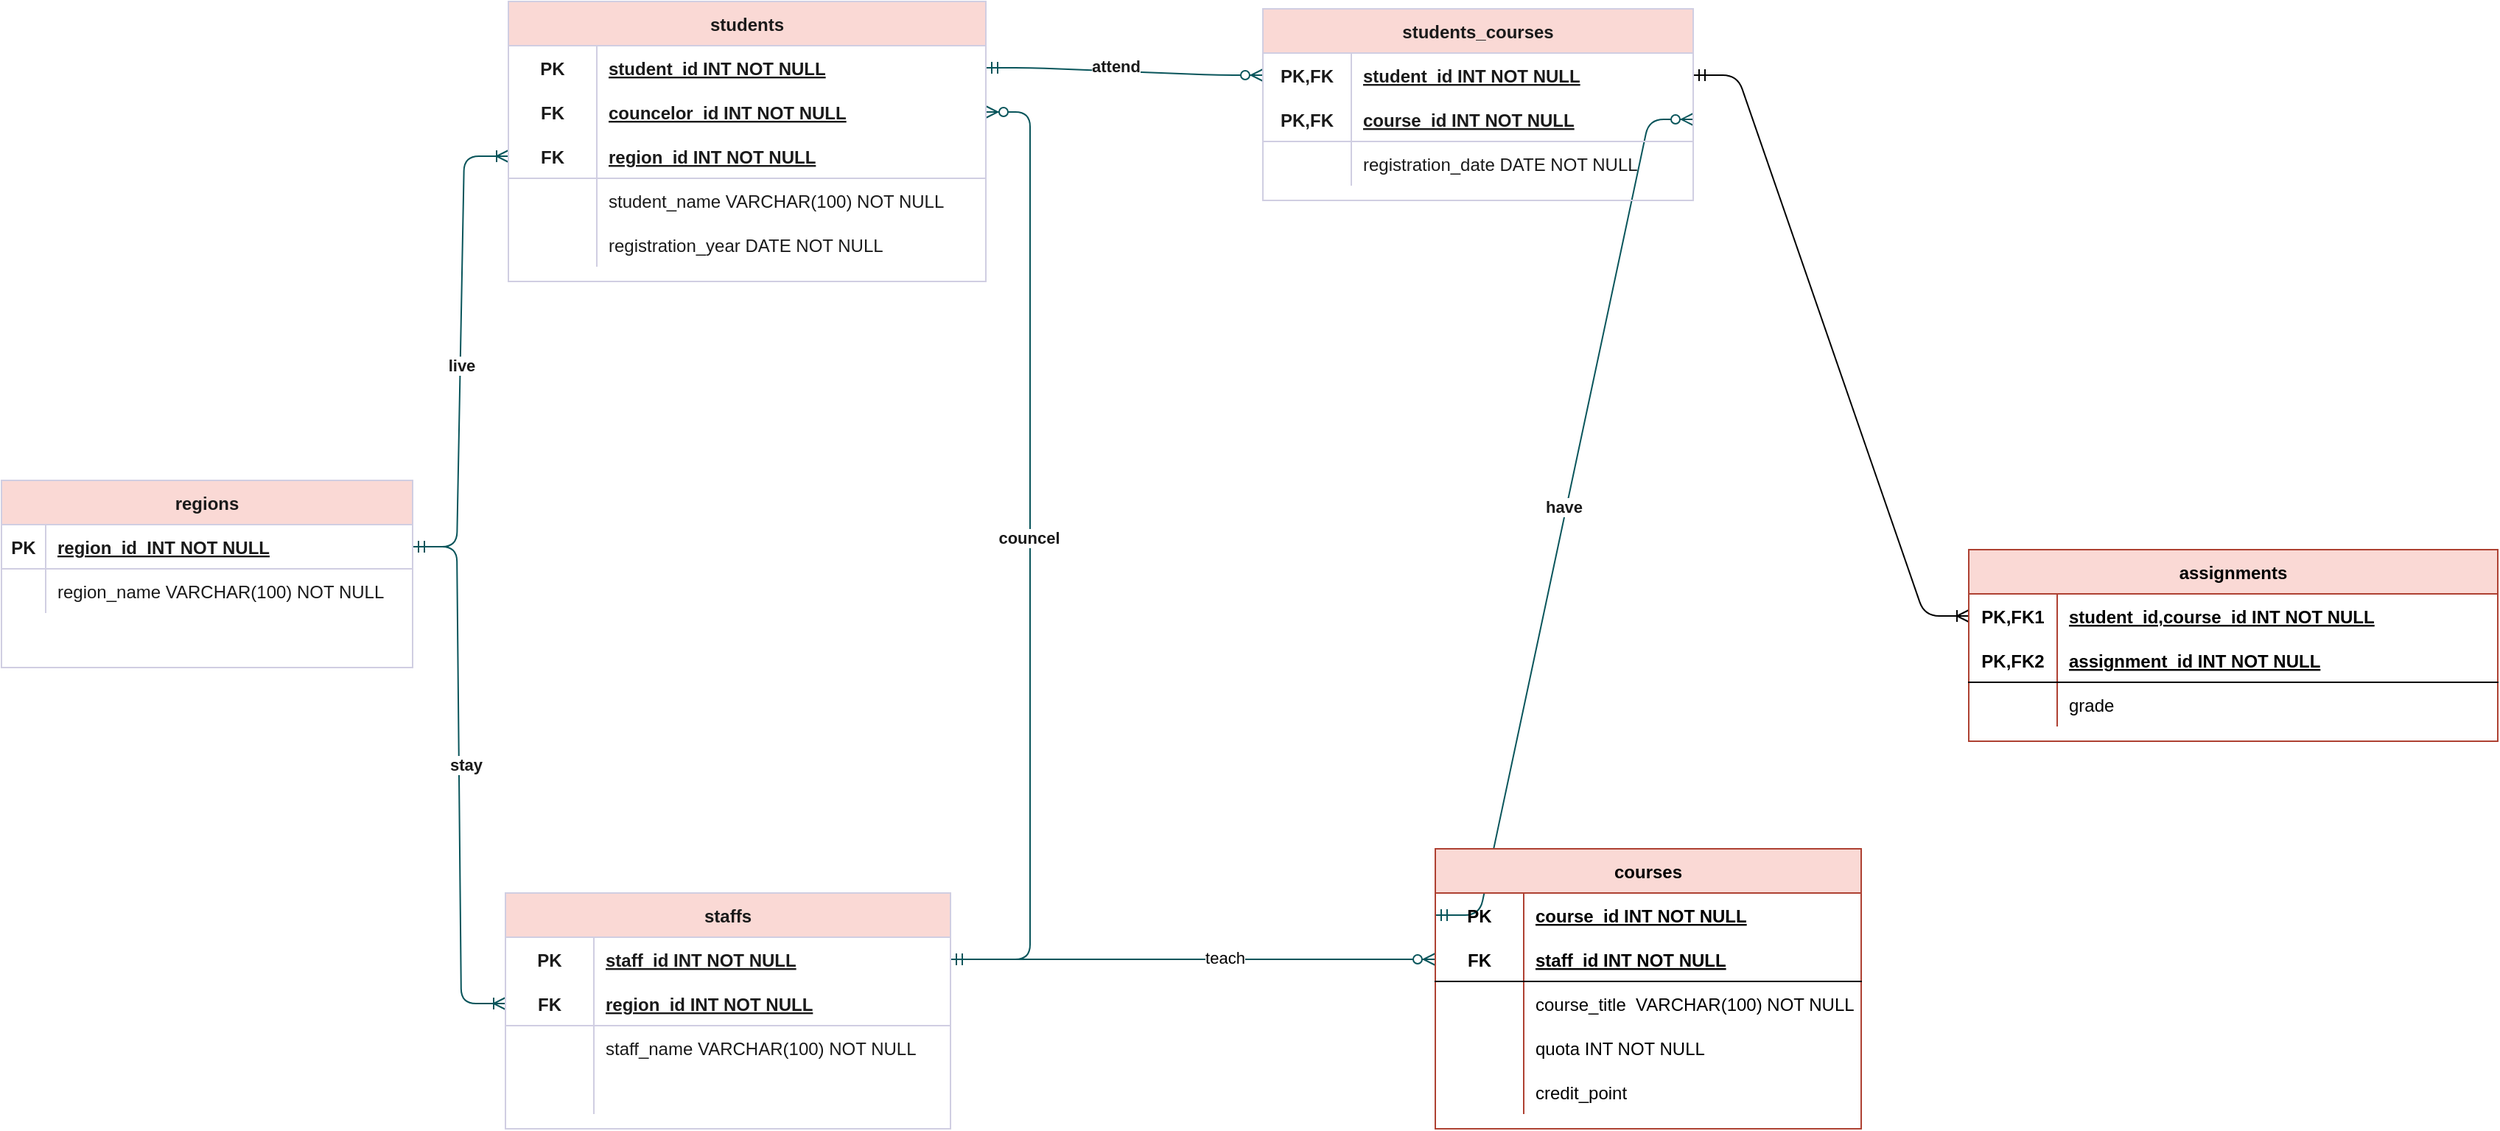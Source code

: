 <mxfile version="13.7.3" type="device"><diagram id="R2lEEEUBdFMjLlhIrx00" name="Page-1"><mxGraphModel dx="1787" dy="1320" grid="0" gridSize="10" guides="1" tooltips="1" connect="1" arrows="1" fold="1" page="1" pageScale="1" pageWidth="3300" pageHeight="4681" math="0" shadow="0" extFonts="Permanent Marker^https://fonts.googleapis.com/css?family=Permanent+Marker"><root><mxCell id="0"/><mxCell id="1" parent="0"/><mxCell id="acaq8PzSaZzqpym-FmVn-149" value="" style="edgeStyle=entityRelationEdgeStyle;fontSize=12;html=1;endArrow=ERmandOne;startArrow=ERzeroToMany;entryX=0;entryY=0.5;entryDx=0;entryDy=0;exitX=1;exitY=0.5;exitDx=0;exitDy=0;strokeColor=#09555B;fontColor=#1A1A1A;" parent="1" source="acaq8PzSaZzqpym-FmVn-139" target="nQ7LHqdyFCKgJ2_P7RCu-38" edge="1"><mxGeometry width="100" height="100" relative="1" as="geometry"><mxPoint x="540" y="1005" as="sourcePoint"/><mxPoint x="1060" y="1245" as="targetPoint"/></mxGeometry></mxCell><mxCell id="acaq8PzSaZzqpym-FmVn-166" value="have" style="edgeLabel;html=1;align=center;verticalAlign=middle;resizable=0;points=[];fontStyle=1;fontColor=#1A1A1A;" parent="acaq8PzSaZzqpym-FmVn-149" vertex="1" connectable="0"><mxGeometry x="-0.022" y="-2" relative="1" as="geometry"><mxPoint as="offset"/></mxGeometry></mxCell><mxCell id="acaq8PzSaZzqpym-FmVn-133" value="" style="edgeStyle=entityRelationEdgeStyle;fontSize=12;html=1;endArrow=ERoneToMany;startArrow=ERmandOne;exitX=1;exitY=0.5;exitDx=0;exitDy=0;entryX=0;entryY=0.5;entryDx=0;entryDy=0;strokeColor=#09555B;fontColor=#1A1A1A;" parent="1" source="acaq8PzSaZzqpym-FmVn-57" target="acaq8PzSaZzqpym-FmVn-31" edge="1"><mxGeometry width="100" height="100" relative="1" as="geometry"><mxPoint x="290" y="1305" as="sourcePoint"/><mxPoint x="240" y="980" as="targetPoint"/></mxGeometry></mxCell><mxCell id="acaq8PzSaZzqpym-FmVn-159" value="live" style="edgeLabel;html=1;align=center;verticalAlign=middle;resizable=0;points=[];fontStyle=1;fontColor=#1A1A1A;" parent="acaq8PzSaZzqpym-FmVn-133" vertex="1" connectable="0"><mxGeometry x="-0.059" relative="1" as="geometry"><mxPoint as="offset"/></mxGeometry></mxCell><mxCell id="acaq8PzSaZzqpym-FmVn-134" value="" style="edgeStyle=entityRelationEdgeStyle;fontSize=12;html=1;endArrow=ERoneToMany;startArrow=ERmandOne;exitX=1;exitY=0.5;exitDx=0;exitDy=0;entryX=0;entryY=0.5;entryDx=0;entryDy=0;strokeColor=#09555B;fontColor=#1A1A1A;" parent="1" source="acaq8PzSaZzqpym-FmVn-57" target="acaq8PzSaZzqpym-FmVn-47" edge="1"><mxGeometry width="100" height="100" relative="1" as="geometry"><mxPoint x="490" y="1350" as="sourcePoint"/><mxPoint x="590" y="1250" as="targetPoint"/></mxGeometry></mxCell><mxCell id="acaq8PzSaZzqpym-FmVn-158" value="stay" style="edgeLabel;html=1;align=center;verticalAlign=middle;resizable=0;points=[];fontStyle=1;fontColor=#1A1A1A;" parent="acaq8PzSaZzqpym-FmVn-134" vertex="1" connectable="0"><mxGeometry x="-0.04" y="4" relative="1" as="geometry"><mxPoint as="offset"/></mxGeometry></mxCell><mxCell id="acaq8PzSaZzqpym-FmVn-148" value="" style="edgeStyle=entityRelationEdgeStyle;fontSize=12;html=1;endArrow=ERzeroToMany;startArrow=ERmandOne;entryX=0;entryY=0.5;entryDx=0;entryDy=0;exitX=1;exitY=0.5;exitDx=0;exitDy=0;strokeColor=#09555B;fontColor=#1A1A1A;" parent="1" source="acaq8PzSaZzqpym-FmVn-28" target="acaq8PzSaZzqpym-FmVn-136" edge="1"><mxGeometry width="100" height="100" relative="1" as="geometry"><mxPoint x="490" y="1350" as="sourcePoint"/><mxPoint x="590" y="1250" as="targetPoint"/></mxGeometry></mxCell><mxCell id="acaq8PzSaZzqpym-FmVn-165" value="attend" style="edgeLabel;html=1;align=center;verticalAlign=middle;resizable=0;points=[];fontStyle=1;fontColor=#1A1A1A;" parent="acaq8PzSaZzqpym-FmVn-148" vertex="1" connectable="0"><mxGeometry x="-0.068" y="3" relative="1" as="geometry"><mxPoint as="offset"/></mxGeometry></mxCell><mxCell id="MPMCWRsoaLhS36ZrLEX6-20" value="" style="edgeStyle=entityRelationEdgeStyle;fontSize=12;html=1;endArrow=ERzeroToMany;startArrow=ERmandOne;exitX=1;exitY=0.5;exitDx=0;exitDy=0;strokeColor=#09555B;fontColor=#1A1A1A;" parent="1" source="acaq8PzSaZzqpym-FmVn-44" target="MPMCWRsoaLhS36ZrLEX6-17" edge="1"><mxGeometry width="100" height="100" relative="1" as="geometry"><mxPoint x="430" y="1380" as="sourcePoint"/><mxPoint x="530" y="1280" as="targetPoint"/></mxGeometry></mxCell><mxCell id="MPMCWRsoaLhS36ZrLEX6-21" value="councel" style="edgeLabel;html=1;align=center;verticalAlign=middle;resizable=0;points=[];fontStyle=1;fontColor=#1A1A1A;" parent="MPMCWRsoaLhS36ZrLEX6-20" vertex="1" connectable="0"><mxGeometry x="0.033" y="1" relative="1" as="geometry"><mxPoint as="offset"/></mxGeometry></mxCell><mxCell id="MPMCWRsoaLhS36ZrLEX6-37" value="" style="edgeStyle=entityRelationEdgeStyle;fontSize=12;html=1;endArrow=ERzeroToMany;startArrow=ERmandOne;strokeColor=#09555B;exitX=1;exitY=0.5;exitDx=0;exitDy=0;entryX=0;entryY=0.5;entryDx=0;entryDy=0;fontColor=#1A1A1A;" parent="1" source="acaq8PzSaZzqpym-FmVn-44" target="nQ7LHqdyFCKgJ2_P7RCu-41" edge="1"><mxGeometry width="100" height="100" relative="1" as="geometry"><mxPoint x="700" y="1480" as="sourcePoint"/><mxPoint x="730" y="1615" as="targetPoint"/></mxGeometry></mxCell><mxCell id="nQ7LHqdyFCKgJ2_P7RCu-66" value="teach" style="edgeLabel;html=1;align=center;verticalAlign=middle;resizable=0;points=[];" parent="MPMCWRsoaLhS36ZrLEX6-37" vertex="1" connectable="0"><mxGeometry x="0.126" y="1" relative="1" as="geometry"><mxPoint x="1" as="offset"/></mxGeometry></mxCell><mxCell id="nQ7LHqdyFCKgJ2_P7RCu-37" value="courses" style="shape=table;startSize=30;container=1;collapsible=1;childLayout=tableLayout;fixedRows=1;rowLines=0;fontStyle=1;align=center;resizeLast=1;fillColor=#fad9d5;strokeColor=#ae4132;" parent="1" vertex="1"><mxGeometry x="1022" y="1500" width="289" height="190" as="geometry"/></mxCell><mxCell id="nQ7LHqdyFCKgJ2_P7RCu-38" value="" style="shape=partialRectangle;collapsible=0;dropTarget=0;pointerEvents=0;fillColor=none;top=0;left=0;bottom=0;right=0;points=[[0,0.5],[1,0.5]];portConstraint=eastwest;" parent="nQ7LHqdyFCKgJ2_P7RCu-37" vertex="1"><mxGeometry y="30" width="289" height="30" as="geometry"/></mxCell><mxCell id="nQ7LHqdyFCKgJ2_P7RCu-39" value="PK" style="shape=partialRectangle;connectable=0;fillColor=none;top=0;left=0;bottom=0;right=0;fontStyle=1;overflow=hidden;" parent="nQ7LHqdyFCKgJ2_P7RCu-38" vertex="1"><mxGeometry width="60" height="30" as="geometry"/></mxCell><mxCell id="nQ7LHqdyFCKgJ2_P7RCu-40" value="course_id INT NOT NULL" style="shape=partialRectangle;connectable=0;fillColor=none;top=0;left=0;bottom=0;right=0;align=left;spacingLeft=6;fontStyle=5;overflow=hidden;" parent="nQ7LHqdyFCKgJ2_P7RCu-38" vertex="1"><mxGeometry x="60" width="229" height="30" as="geometry"/></mxCell><mxCell id="nQ7LHqdyFCKgJ2_P7RCu-41" value="" style="shape=partialRectangle;collapsible=0;dropTarget=0;pointerEvents=0;fillColor=none;top=0;left=0;bottom=1;right=0;points=[[0,0.5],[1,0.5]];portConstraint=eastwest;" parent="nQ7LHqdyFCKgJ2_P7RCu-37" vertex="1"><mxGeometry y="60" width="289" height="30" as="geometry"/></mxCell><mxCell id="nQ7LHqdyFCKgJ2_P7RCu-42" value="FK" style="shape=partialRectangle;connectable=0;fillColor=none;top=0;left=0;bottom=0;right=0;fontStyle=1;overflow=hidden;" parent="nQ7LHqdyFCKgJ2_P7RCu-41" vertex="1"><mxGeometry width="60" height="30" as="geometry"/></mxCell><mxCell id="nQ7LHqdyFCKgJ2_P7RCu-43" value="staff_id INT NOT NULL" style="shape=partialRectangle;connectable=0;fillColor=none;top=0;left=0;bottom=0;right=0;align=left;spacingLeft=6;fontStyle=5;overflow=hidden;" parent="nQ7LHqdyFCKgJ2_P7RCu-41" vertex="1"><mxGeometry x="60" width="229" height="30" as="geometry"/></mxCell><mxCell id="nQ7LHqdyFCKgJ2_P7RCu-44" value="" style="shape=partialRectangle;collapsible=0;dropTarget=0;pointerEvents=0;fillColor=none;top=0;left=0;bottom=0;right=0;points=[[0,0.5],[1,0.5]];portConstraint=eastwest;" parent="nQ7LHqdyFCKgJ2_P7RCu-37" vertex="1"><mxGeometry y="90" width="289" height="30" as="geometry"/></mxCell><mxCell id="nQ7LHqdyFCKgJ2_P7RCu-45" value="" style="shape=partialRectangle;connectable=0;fillColor=none;top=0;left=0;bottom=0;right=0;editable=1;overflow=hidden;" parent="nQ7LHqdyFCKgJ2_P7RCu-44" vertex="1"><mxGeometry width="60" height="30" as="geometry"/></mxCell><mxCell id="nQ7LHqdyFCKgJ2_P7RCu-46" value="course_title  VARCHAR(100) NOT NULL " style="shape=partialRectangle;connectable=0;fillColor=none;top=0;left=0;bottom=0;right=0;align=left;spacingLeft=6;overflow=hidden;" parent="nQ7LHqdyFCKgJ2_P7RCu-44" vertex="1"><mxGeometry x="60" width="229" height="30" as="geometry"/></mxCell><mxCell id="nQ7LHqdyFCKgJ2_P7RCu-47" value="" style="shape=partialRectangle;collapsible=0;dropTarget=0;pointerEvents=0;fillColor=none;top=0;left=0;bottom=0;right=0;points=[[0,0.5],[1,0.5]];portConstraint=eastwest;" parent="nQ7LHqdyFCKgJ2_P7RCu-37" vertex="1"><mxGeometry y="120" width="289" height="30" as="geometry"/></mxCell><mxCell id="nQ7LHqdyFCKgJ2_P7RCu-48" value="" style="shape=partialRectangle;connectable=0;fillColor=none;top=0;left=0;bottom=0;right=0;editable=1;overflow=hidden;" parent="nQ7LHqdyFCKgJ2_P7RCu-47" vertex="1"><mxGeometry width="60" height="30" as="geometry"/></mxCell><mxCell id="nQ7LHqdyFCKgJ2_P7RCu-49" value="quota INT NOT NULL" style="shape=partialRectangle;connectable=0;fillColor=none;top=0;left=0;bottom=0;right=0;align=left;spacingLeft=6;overflow=hidden;" parent="nQ7LHqdyFCKgJ2_P7RCu-47" vertex="1"><mxGeometry x="60" width="229" height="30" as="geometry"/></mxCell><mxCell id="nQ7LHqdyFCKgJ2_P7RCu-63" value="" style="shape=partialRectangle;collapsible=0;dropTarget=0;pointerEvents=0;fillColor=none;top=0;left=0;bottom=0;right=0;points=[[0,0.5],[1,0.5]];portConstraint=eastwest;" parent="nQ7LHqdyFCKgJ2_P7RCu-37" vertex="1"><mxGeometry y="150" width="289" height="30" as="geometry"/></mxCell><mxCell id="nQ7LHqdyFCKgJ2_P7RCu-64" value="" style="shape=partialRectangle;connectable=0;fillColor=none;top=0;left=0;bottom=0;right=0;editable=1;overflow=hidden;" parent="nQ7LHqdyFCKgJ2_P7RCu-63" vertex="1"><mxGeometry width="60" height="30" as="geometry"/></mxCell><mxCell id="nQ7LHqdyFCKgJ2_P7RCu-65" value="credit_point" style="shape=partialRectangle;connectable=0;fillColor=none;top=0;left=0;bottom=0;right=0;align=left;spacingLeft=6;overflow=hidden;" parent="nQ7LHqdyFCKgJ2_P7RCu-63" vertex="1"><mxGeometry x="60" width="229" height="30" as="geometry"/></mxCell><mxCell id="acaq8PzSaZzqpym-FmVn-27" value="students" style="shape=table;startSize=30;container=1;collapsible=1;childLayout=tableLayout;fixedRows=1;rowLines=0;fontStyle=1;align=center;resizeLast=1;fillColor=#FAD9D5;strokeColor=#D0CEE2;fontColor=#1A1A1A;" parent="1" vertex="1"><mxGeometry x="393" y="925" width="324" height="190" as="geometry"/></mxCell><mxCell id="acaq8PzSaZzqpym-FmVn-28" value="" style="shape=partialRectangle;collapsible=0;dropTarget=0;pointerEvents=0;fillColor=none;top=0;left=0;bottom=0;right=0;points=[[0,0.5],[1,0.5]];portConstraint=eastwest;strokeColor=#D0CEE2;fontColor=#1A1A1A;" parent="acaq8PzSaZzqpym-FmVn-27" vertex="1"><mxGeometry y="30" width="324" height="30" as="geometry"/></mxCell><mxCell id="acaq8PzSaZzqpym-FmVn-29" value="PK" style="shape=partialRectangle;connectable=0;fillColor=none;top=0;left=0;bottom=0;right=0;fontStyle=1;overflow=hidden;strokeColor=#D0CEE2;fontColor=#1A1A1A;" parent="acaq8PzSaZzqpym-FmVn-28" vertex="1"><mxGeometry width="60" height="30" as="geometry"/></mxCell><mxCell id="acaq8PzSaZzqpym-FmVn-30" value="student_id INT NOT NULL" style="shape=partialRectangle;connectable=0&#10;;fillColor=none;top=0;left=0;bottom=0;right=0;align=left;spacingLeft=6;fontStyle=5;overflow=hidden;strokeColor=#D0CEE2;fontColor=#1A1A1A;" parent="acaq8PzSaZzqpym-FmVn-28" vertex="1"><mxGeometry x="60" width="264" height="30" as="geometry"/></mxCell><mxCell id="MPMCWRsoaLhS36ZrLEX6-17" value="" style="shape=partialRectangle;collapsible=0;dropTarget=0;pointerEvents=0;fillColor=none;top=0;left=0;bottom=0;right=0;points=[[0,0.5],[1,0.5]];portConstraint=eastwest;strokeColor=#D0CEE2;fontColor=#1A1A1A;" parent="acaq8PzSaZzqpym-FmVn-27" vertex="1"><mxGeometry y="60" width="324" height="30" as="geometry"/></mxCell><mxCell id="MPMCWRsoaLhS36ZrLEX6-18" value="FK" style="shape=partialRectangle;connectable=0;fillColor=none;top=0;left=0;bottom=0;right=0;fontStyle=1;overflow=hidden;strokeColor=#D0CEE2;fontColor=#1A1A1A;" parent="MPMCWRsoaLhS36ZrLEX6-17" vertex="1"><mxGeometry width="60" height="30" as="geometry"/></mxCell><mxCell id="MPMCWRsoaLhS36ZrLEX6-19" value="councelor_id INT NOT NULL" style="shape=partialRectangle;connectable=0&#10;;fillColor=none;top=0;left=0;bottom=0;right=0;align=left;spacingLeft=6;fontStyle=5;overflow=hidden;strokeColor=#D0CEE2;fontColor=#1A1A1A;" parent="MPMCWRsoaLhS36ZrLEX6-17" vertex="1"><mxGeometry x="60" width="264" height="30" as="geometry"/></mxCell><mxCell id="acaq8PzSaZzqpym-FmVn-31" value="" style="shape=partialRectangle;collapsible=0;dropTarget=0;pointerEvents=0;fillColor=none;top=0;left=0;bottom=1;right=0;points=[[0,0.5],[1,0.5]];portConstraint=eastwest;strokeColor=#D0CEE2;fontColor=#1A1A1A;" parent="acaq8PzSaZzqpym-FmVn-27" vertex="1"><mxGeometry y="90" width="324" height="30" as="geometry"/></mxCell><mxCell id="acaq8PzSaZzqpym-FmVn-32" value="FK" style="shape=partialRectangle;connectable=0;fillColor=none;top=0;left=0;bottom=0;right=0;fontStyle=1;overflow=hidden;strokeColor=#D0CEE2;fontColor=#1A1A1A;" parent="acaq8PzSaZzqpym-FmVn-31" vertex="1"><mxGeometry width="60" height="30" as="geometry"/></mxCell><mxCell id="acaq8PzSaZzqpym-FmVn-33" value="region_id INT NOT NULL" style="shape=partialRectangle;connectable=0;fillColor=none;top=0;left=0;bottom=0;right=0;align=left;spacingLeft=6;fontStyle=5;overflow=hidden;strokeColor=#D0CEE2;fontColor=#1A1A1A;" parent="acaq8PzSaZzqpym-FmVn-31" vertex="1"><mxGeometry x="60" width="264" height="30" as="geometry"/></mxCell><mxCell id="acaq8PzSaZzqpym-FmVn-34" value="" style="shape=partialRectangle;collapsible=0;dropTarget=0;pointerEvents=0;fillColor=none;top=0;left=0;bottom=0;right=0;points=[[0,0.5],[1,0.5]];portConstraint=eastwest;strokeColor=#D0CEE2;fontColor=#1A1A1A;" parent="acaq8PzSaZzqpym-FmVn-27" vertex="1"><mxGeometry y="120" width="324" height="30" as="geometry"/></mxCell><mxCell id="acaq8PzSaZzqpym-FmVn-35" value="" style="shape=partialRectangle;connectable=0;fillColor=none;top=0;left=0;bottom=0;right=0;editable=1;overflow=hidden;strokeColor=#D0CEE2;fontColor=#1A1A1A;" parent="acaq8PzSaZzqpym-FmVn-34" vertex="1"><mxGeometry width="60" height="30" as="geometry"/></mxCell><mxCell id="acaq8PzSaZzqpym-FmVn-36" value="student_name VARCHAR(100) NOT NULL" style="shape=partialRectangle;connectable=0;fillColor=none;top=0;left=0;bottom=0;right=0;align=left;spacingLeft=6;overflow=hidden;strokeColor=#D0CEE2;fontColor=#1A1A1A;" parent="acaq8PzSaZzqpym-FmVn-34" vertex="1"><mxGeometry x="60" width="264" height="30" as="geometry"/></mxCell><mxCell id="acaq8PzSaZzqpym-FmVn-37" value="" style="shape=partialRectangle;collapsible=0;dropTarget=0;pointerEvents=0;fillColor=none;top=0;left=0;bottom=0;right=0;points=[[0,0.5],[1,0.5]];portConstraint=eastwest;strokeColor=#D0CEE2;fontColor=#1A1A1A;" parent="acaq8PzSaZzqpym-FmVn-27" vertex="1"><mxGeometry y="150" width="324" height="30" as="geometry"/></mxCell><mxCell id="acaq8PzSaZzqpym-FmVn-38" value="" style="shape=partialRectangle;connectable=0;fillColor=none;top=0;left=0;bottom=0;right=0;editable=1;overflow=hidden;strokeColor=#D0CEE2;fontColor=#1A1A1A;" parent="acaq8PzSaZzqpym-FmVn-37" vertex="1"><mxGeometry width="60" height="30" as="geometry"/></mxCell><mxCell id="acaq8PzSaZzqpym-FmVn-39" value="registration_year DATE NOT NULL" style="shape=partialRectangle;connectable=0;fillColor=none;top=0;left=0;bottom=0;right=0;align=left;spacingLeft=6;overflow=hidden;strokeColor=#D0CEE2;fontColor=#1A1A1A;" parent="acaq8PzSaZzqpym-FmVn-37" vertex="1"><mxGeometry x="60" width="264" height="30" as="geometry"/></mxCell><mxCell id="acaq8PzSaZzqpym-FmVn-56" value="regions" style="shape=table;startSize=30;container=1;collapsible=1;childLayout=tableLayout;fixedRows=1;rowLines=0;fontStyle=1;align=center;resizeLast=1;fillColor=#FAD9D5;strokeColor=#D0CEE2;fontColor=#1A1A1A;" parent="1" vertex="1"><mxGeometry x="49" y="1250" width="279" height="127" as="geometry"/></mxCell><mxCell id="acaq8PzSaZzqpym-FmVn-57" value="" style="shape=partialRectangle;collapsible=0;dropTarget=0;pointerEvents=0;fillColor=none;top=0;left=0;bottom=1;right=0;points=[[0,0.5],[1,0.5]];portConstraint=eastwest;strokeColor=#D0CEE2;fontColor=#1A1A1A;" parent="acaq8PzSaZzqpym-FmVn-56" vertex="1"><mxGeometry y="30" width="279" height="30" as="geometry"/></mxCell><mxCell id="acaq8PzSaZzqpym-FmVn-58" value="PK" style="shape=partialRectangle;connectable=0;fillColor=none;top=0;left=0;bottom=0;right=0;fontStyle=1;overflow=hidden;strokeColor=#D0CEE2;fontColor=#1A1A1A;" parent="acaq8PzSaZzqpym-FmVn-57" vertex="1"><mxGeometry width="30" height="30" as="geometry"/></mxCell><mxCell id="acaq8PzSaZzqpym-FmVn-59" value="region_id  INT NOT NULL" style="shape=partialRectangle;connectable=0;fillColor=none;top=0;left=0;bottom=0;right=0;align=left;spacingLeft=6;fontStyle=5;overflow=hidden;strokeColor=#D0CEE2;fontColor=#1A1A1A;" parent="acaq8PzSaZzqpym-FmVn-57" vertex="1"><mxGeometry x="30" width="249" height="30" as="geometry"/></mxCell><mxCell id="acaq8PzSaZzqpym-FmVn-60" value="" style="shape=partialRectangle;collapsible=0;dropTarget=0;pointerEvents=0;fillColor=none;top=0;left=0;bottom=0;right=0;points=[[0,0.5],[1,0.5]];portConstraint=eastwest;strokeColor=#D0CEE2;fontColor=#1A1A1A;" parent="acaq8PzSaZzqpym-FmVn-56" vertex="1"><mxGeometry y="60" width="279" height="30" as="geometry"/></mxCell><mxCell id="acaq8PzSaZzqpym-FmVn-61" value="" style="shape=partialRectangle;connectable=0;fillColor=none;top=0;left=0;bottom=0;right=0;editable=1;overflow=hidden;strokeColor=#D0CEE2;fontColor=#1A1A1A;" parent="acaq8PzSaZzqpym-FmVn-60" vertex="1"><mxGeometry width="30" height="30" as="geometry"/></mxCell><mxCell id="acaq8PzSaZzqpym-FmVn-62" value="region_name VARCHAR(100) NOT NULL" style="shape=partialRectangle;connectable=0;fillColor=none;top=0;left=0;bottom=0;right=0;align=left;spacingLeft=6;overflow=hidden;strokeColor=#D0CEE2;fontColor=#1A1A1A;" parent="acaq8PzSaZzqpym-FmVn-60" vertex="1"><mxGeometry x="30" width="249" height="30" as="geometry"/></mxCell><mxCell id="acaq8PzSaZzqpym-FmVn-43" value="staffs" style="shape=table;startSize=30;container=1;collapsible=1;childLayout=tableLayout;fixedRows=1;rowLines=0;fontStyle=1;align=center;resizeLast=1;fillColor=#FAD9D5;strokeColor=#D0CEE2;fontColor=#1A1A1A;" parent="1" vertex="1"><mxGeometry x="391" y="1530" width="302" height="160" as="geometry"/></mxCell><mxCell id="acaq8PzSaZzqpym-FmVn-44" value="" style="shape=partialRectangle;collapsible=0;dropTarget=0;pointerEvents=0;fillColor=none;top=0;left=0;bottom=0;right=0;points=[[0,0.5],[1,0.5]];portConstraint=eastwest;strokeColor=#D0CEE2;fontColor=#1A1A1A;" parent="acaq8PzSaZzqpym-FmVn-43" vertex="1"><mxGeometry y="30" width="302" height="30" as="geometry"/></mxCell><mxCell id="acaq8PzSaZzqpym-FmVn-45" value="PK" style="shape=partialRectangle;connectable=0;fillColor=none;top=0;left=0;bottom=0;right=0;fontStyle=1;overflow=hidden;strokeColor=#D0CEE2;fontColor=#1A1A1A;" parent="acaq8PzSaZzqpym-FmVn-44" vertex="1"><mxGeometry width="60" height="30" as="geometry"/></mxCell><mxCell id="acaq8PzSaZzqpym-FmVn-46" value="staff_id INT NOT NULL" style="shape=partialRectangle;connectable=0;fillColor=none;top=0;left=0;bottom=0;right=0;align=left;spacingLeft=6;fontStyle=5;overflow=hidden;strokeColor=#D0CEE2;fontColor=#1A1A1A;" parent="acaq8PzSaZzqpym-FmVn-44" vertex="1"><mxGeometry x="60" width="242" height="30" as="geometry"/></mxCell><mxCell id="acaq8PzSaZzqpym-FmVn-47" value="" style="shape=partialRectangle;collapsible=0;dropTarget=0;pointerEvents=0;fillColor=none;top=0;left=0;bottom=1;right=0;points=[[0,0.5],[1,0.5]];portConstraint=eastwest;strokeColor=#D0CEE2;fontColor=#1A1A1A;" parent="acaq8PzSaZzqpym-FmVn-43" vertex="1"><mxGeometry y="60" width="302" height="30" as="geometry"/></mxCell><mxCell id="acaq8PzSaZzqpym-FmVn-48" value="FK" style="shape=partialRectangle;connectable=0;fillColor=none;top=0;left=0;bottom=0;right=0;fontStyle=1;overflow=hidden;strokeColor=#D0CEE2;fontColor=#1A1A1A;" parent="acaq8PzSaZzqpym-FmVn-47" vertex="1"><mxGeometry width="60" height="30" as="geometry"/></mxCell><mxCell id="acaq8PzSaZzqpym-FmVn-49" value="region_id INT NOT NULL" style="shape=partialRectangle;connectable=0;fillColor=none;top=0;left=0;bottom=0;right=0;align=left;spacingLeft=6;fontStyle=5;overflow=hidden;strokeColor=#D0CEE2;fontColor=#1A1A1A;" parent="acaq8PzSaZzqpym-FmVn-47" vertex="1"><mxGeometry x="60" width="242" height="30" as="geometry"/></mxCell><mxCell id="acaq8PzSaZzqpym-FmVn-50" value="" style="shape=partialRectangle;collapsible=0;dropTarget=0;pointerEvents=0;fillColor=none;top=0;left=0;bottom=0;right=0;points=[[0,0.5],[1,0.5]];portConstraint=eastwest;strokeColor=#D0CEE2;fontColor=#1A1A1A;" parent="acaq8PzSaZzqpym-FmVn-43" vertex="1"><mxGeometry y="90" width="302" height="30" as="geometry"/></mxCell><mxCell id="acaq8PzSaZzqpym-FmVn-51" value="" style="shape=partialRectangle;connectable=0;fillColor=none;top=0;left=0;bottom=0;right=0;editable=1;overflow=hidden;strokeColor=#D0CEE2;fontColor=#1A1A1A;" parent="acaq8PzSaZzqpym-FmVn-50" vertex="1"><mxGeometry width="60" height="30" as="geometry"/></mxCell><mxCell id="acaq8PzSaZzqpym-FmVn-52" value="staff_name VARCHAR(100) NOT NULL" style="shape=partialRectangle;connectable=0;fillColor=none;top=0;left=0;bottom=0;right=0;align=left;spacingLeft=6;overflow=hidden;strokeColor=#D0CEE2;fontColor=#1A1A1A;" parent="acaq8PzSaZzqpym-FmVn-50" vertex="1"><mxGeometry x="60" width="242" height="30" as="geometry"/></mxCell><mxCell id="acaq8PzSaZzqpym-FmVn-53" value="" style="shape=partialRectangle;collapsible=0;dropTarget=0;pointerEvents=0;fillColor=none;top=0;left=0;bottom=0;right=0;points=[[0,0.5],[1,0.5]];portConstraint=eastwest;strokeColor=#D0CEE2;fontColor=#1A1A1A;" parent="acaq8PzSaZzqpym-FmVn-43" vertex="1"><mxGeometry y="120" width="302" height="30" as="geometry"/></mxCell><mxCell id="acaq8PzSaZzqpym-FmVn-54" value="" style="shape=partialRectangle;connectable=0;fillColor=none;top=0;left=0;bottom=0;right=0;editable=1;overflow=hidden;strokeColor=#D0CEE2;fontColor=#1A1A1A;" parent="acaq8PzSaZzqpym-FmVn-53" vertex="1"><mxGeometry width="60" height="30" as="geometry"/></mxCell><mxCell id="acaq8PzSaZzqpym-FmVn-55" value="" style="shape=partialRectangle;connectable=0;fillColor=none;top=0;left=0;bottom=0;right=0;align=left;spacingLeft=6;overflow=hidden;strokeColor=#D0CEE2;fontColor=#1A1A1A;" parent="acaq8PzSaZzqpym-FmVn-53" vertex="1"><mxGeometry x="60" width="242" height="30" as="geometry"/></mxCell><mxCell id="3AfabkitrQ4fP9HiIY5w-14" value="" style="edgeStyle=entityRelationEdgeStyle;fontSize=12;html=1;endArrow=ERoneToMany;startArrow=ERmandOne;entryX=0;entryY=0.5;entryDx=0;entryDy=0;exitX=1;exitY=0.5;exitDx=0;exitDy=0;" parent="1" source="acaq8PzSaZzqpym-FmVn-136" target="3AfabkitrQ4fP9HiIY5w-2" edge="1"><mxGeometry width="100" height="100" relative="1" as="geometry"><mxPoint x="1309" y="1295" as="sourcePoint"/><mxPoint x="1409" y="1195" as="targetPoint"/></mxGeometry></mxCell><mxCell id="acaq8PzSaZzqpym-FmVn-135" value="students_courses" style="shape=table;startSize=30;container=1;collapsible=1;childLayout=tableLayout;fixedRows=1;rowLines=0;fontStyle=1;align=center;resizeLast=1;fillColor=#FAD9D5;strokeColor=#D0CEE2;fontColor=#1A1A1A;" parent="1" vertex="1"><mxGeometry x="905" y="930" width="292" height="130" as="geometry"/></mxCell><mxCell id="acaq8PzSaZzqpym-FmVn-136" value="" style="shape=partialRectangle;collapsible=0;dropTarget=0;pointerEvents=0;fillColor=none;top=0;left=0;bottom=0;right=0;points=[[0,0.5],[1,0.5]];portConstraint=eastwest;strokeColor=#D0CEE2;fontColor=#1A1A1A;" parent="acaq8PzSaZzqpym-FmVn-135" vertex="1"><mxGeometry y="30" width="292" height="30" as="geometry"/></mxCell><mxCell id="acaq8PzSaZzqpym-FmVn-137" value="PK,FK" style="shape=partialRectangle;connectable=0;fillColor=none;top=0;left=0;bottom=0;right=0;fontStyle=1;overflow=hidden;strokeColor=#D0CEE2;fontColor=#1A1A1A;" parent="acaq8PzSaZzqpym-FmVn-136" vertex="1"><mxGeometry width="60" height="30" as="geometry"/></mxCell><mxCell id="acaq8PzSaZzqpym-FmVn-138" value="student_id INT NOT NULL" style="shape=partialRectangle;connectable=0;fillColor=none;top=0;left=0;bottom=0;right=0;align=left;spacingLeft=6;fontStyle=5;overflow=hidden;strokeColor=#D0CEE2;fontColor=#1A1A1A;" parent="acaq8PzSaZzqpym-FmVn-136" vertex="1"><mxGeometry x="60" width="232" height="30" as="geometry"/></mxCell><mxCell id="acaq8PzSaZzqpym-FmVn-139" value="" style="shape=partialRectangle;collapsible=0;dropTarget=0;pointerEvents=0;fillColor=none;top=0;left=0;bottom=1;right=0;points=[[0,0.5],[1,0.5]];portConstraint=eastwest;strokeColor=#D0CEE2;fontColor=#1A1A1A;" parent="acaq8PzSaZzqpym-FmVn-135" vertex="1"><mxGeometry y="60" width="292" height="30" as="geometry"/></mxCell><mxCell id="acaq8PzSaZzqpym-FmVn-140" value="PK,FK" style="shape=partialRectangle;connectable=0;fillColor=none;top=0;left=0;bottom=0;right=0;fontStyle=1;overflow=hidden;strokeColor=#D0CEE2;fontColor=#1A1A1A;" parent="acaq8PzSaZzqpym-FmVn-139" vertex="1"><mxGeometry width="60" height="30" as="geometry"/></mxCell><mxCell id="acaq8PzSaZzqpym-FmVn-141" value="course_id INT NOT NULL" style="shape=partialRectangle;connectable=0;fillColor=none;top=0;left=0;bottom=0;right=0;align=left;spacingLeft=6;fontStyle=5;overflow=hidden;strokeColor=#D0CEE2;fontColor=#1A1A1A;" parent="acaq8PzSaZzqpym-FmVn-139" vertex="1"><mxGeometry x="60" width="232" height="30" as="geometry"/></mxCell><mxCell id="acaq8PzSaZzqpym-FmVn-173" value="" style="shape=partialRectangle;collapsible=0;dropTarget=0;pointerEvents=0;fillColor=none;top=0;left=0;bottom=0;right=0;points=[[0,0.5],[1,0.5]];portConstraint=eastwest;strokeColor=#D0CEE2;fontColor=#1A1A1A;" parent="acaq8PzSaZzqpym-FmVn-135" vertex="1"><mxGeometry y="90" width="292" height="30" as="geometry"/></mxCell><mxCell id="acaq8PzSaZzqpym-FmVn-174" value="" style="shape=partialRectangle;connectable=0;fillColor=none;top=0;left=0;bottom=0;right=0;editable=1;overflow=hidden;strokeColor=#D0CEE2;fontColor=#1A1A1A;" parent="acaq8PzSaZzqpym-FmVn-173" vertex="1"><mxGeometry width="60" height="30" as="geometry"/></mxCell><mxCell id="acaq8PzSaZzqpym-FmVn-175" value="registration_date DATE NOT NULL" style="shape=partialRectangle;connectable=0;fillColor=none;top=0;left=0;bottom=0;right=0;align=left;spacingLeft=6;overflow=hidden;strokeColor=#D0CEE2;fontColor=#1A1A1A;" parent="acaq8PzSaZzqpym-FmVn-173" vertex="1"><mxGeometry x="60" width="232" height="30" as="geometry"/></mxCell><mxCell id="3AfabkitrQ4fP9HiIY5w-1" value="assignments" style="shape=table;startSize=30;container=1;collapsible=1;childLayout=tableLayout;fixedRows=1;rowLines=0;fontStyle=1;align=center;resizeLast=1;fillColor=#fad9d5;strokeColor=#ae4132;" parent="1" vertex="1"><mxGeometry x="1384" y="1297" width="359" height="130" as="geometry"/></mxCell><mxCell id="3AfabkitrQ4fP9HiIY5w-2" value="" style="shape=partialRectangle;collapsible=0;dropTarget=0;pointerEvents=0;fillColor=none;top=0;left=0;bottom=0;right=0;points=[[0,0.5],[1,0.5]];portConstraint=eastwest;" parent="3AfabkitrQ4fP9HiIY5w-1" vertex="1"><mxGeometry y="30" width="359" height="30" as="geometry"/></mxCell><mxCell id="3AfabkitrQ4fP9HiIY5w-3" value="PK,FK1" style="shape=partialRectangle;connectable=0;fillColor=none;top=0;left=0;bottom=0;right=0;fontStyle=1;overflow=hidden;" parent="3AfabkitrQ4fP9HiIY5w-2" vertex="1"><mxGeometry width="60" height="30" as="geometry"/></mxCell><mxCell id="3AfabkitrQ4fP9HiIY5w-4" value="student_id,course_id INT NOT NULL" style="shape=partialRectangle;connectable=0;fillColor=none;top=0;left=0;bottom=0;right=0;align=left;spacingLeft=6;fontStyle=5;overflow=hidden;" parent="3AfabkitrQ4fP9HiIY5w-2" vertex="1"><mxGeometry x="60" width="299" height="30" as="geometry"/></mxCell><mxCell id="3AfabkitrQ4fP9HiIY5w-5" value="" style="shape=partialRectangle;collapsible=0;dropTarget=0;pointerEvents=0;fillColor=none;top=0;left=0;bottom=1;right=0;points=[[0,0.5],[1,0.5]];portConstraint=eastwest;" parent="3AfabkitrQ4fP9HiIY5w-1" vertex="1"><mxGeometry y="60" width="359" height="30" as="geometry"/></mxCell><mxCell id="3AfabkitrQ4fP9HiIY5w-6" value="PK,FK2" style="shape=partialRectangle;connectable=0;fillColor=none;top=0;left=0;bottom=0;right=0;fontStyle=1;overflow=hidden;" parent="3AfabkitrQ4fP9HiIY5w-5" vertex="1"><mxGeometry width="60" height="30" as="geometry"/></mxCell><mxCell id="3AfabkitrQ4fP9HiIY5w-7" value="assignment_id INT NOT NULL" style="shape=partialRectangle;connectable=0;fillColor=none;top=0;left=0;bottom=0;right=0;align=left;spacingLeft=6;fontStyle=5;overflow=hidden;" parent="3AfabkitrQ4fP9HiIY5w-5" vertex="1"><mxGeometry x="60" width="299" height="30" as="geometry"/></mxCell><mxCell id="3AfabkitrQ4fP9HiIY5w-8" value="" style="shape=partialRectangle;collapsible=0;dropTarget=0;pointerEvents=0;fillColor=none;top=0;left=0;bottom=0;right=0;points=[[0,0.5],[1,0.5]];portConstraint=eastwest;" parent="3AfabkitrQ4fP9HiIY5w-1" vertex="1"><mxGeometry y="90" width="359" height="30" as="geometry"/></mxCell><mxCell id="3AfabkitrQ4fP9HiIY5w-9" value="" style="shape=partialRectangle;connectable=0;fillColor=none;top=0;left=0;bottom=0;right=0;editable=1;overflow=hidden;" parent="3AfabkitrQ4fP9HiIY5w-8" vertex="1"><mxGeometry width="60" height="30" as="geometry"/></mxCell><mxCell id="3AfabkitrQ4fP9HiIY5w-10" value="grade" style="shape=partialRectangle;connectable=0;fillColor=none;top=0;left=0;bottom=0;right=0;align=left;spacingLeft=6;overflow=hidden;" parent="3AfabkitrQ4fP9HiIY5w-8" vertex="1"><mxGeometry x="60" width="299" height="30" as="geometry"/></mxCell></root></mxGraphModel></diagram></mxfile>